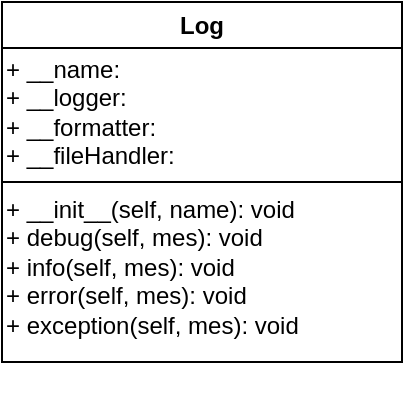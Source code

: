 <mxfile version="21.2.7" type="device">
  <diagram id="C5RBs43oDa-KdzZeNtuy" name="Page-1">
    <mxGraphModel dx="794" dy="509" grid="1" gridSize="10" guides="1" tooltips="1" connect="1" arrows="1" fold="1" page="1" pageScale="1" pageWidth="827" pageHeight="1169" math="0" shadow="0">
      <root>
        <mxCell id="WIyWlLk6GJQsqaUBKTNV-0" />
        <mxCell id="WIyWlLk6GJQsqaUBKTNV-1" parent="WIyWlLk6GJQsqaUBKTNV-0" />
        <mxCell id="33Vny5mwQWG8W0waQ8Jw-9" value="Log" style="swimlane;whiteSpace=wrap;html=1;" parent="WIyWlLk6GJQsqaUBKTNV-1" vertex="1">
          <mxGeometry x="250" y="30" width="200" height="180" as="geometry" />
        </mxCell>
        <mxCell id="33Vny5mwQWG8W0waQ8Jw-11" value="+ __name:&lt;br&gt;+ __logger:&lt;br&gt;+ __formatter:&lt;br&gt;+ __fileHandler:" style="text;html=1;strokeColor=none;fillColor=none;align=left;verticalAlign=top;whiteSpace=wrap;rounded=0;horizontal=1;" parent="33Vny5mwQWG8W0waQ8Jw-9" vertex="1">
          <mxGeometry y="20" width="200" height="70" as="geometry" />
        </mxCell>
        <mxCell id="33Vny5mwQWG8W0waQ8Jw-16" value="+ __init__(self, name): void&lt;br&gt;+ debug(self, mes): void&lt;br&gt;+ info(self, mes): void&lt;br&gt;+ error(self, mes): void&lt;br&gt;+ exception(self, mes): void" style="text;html=1;strokeColor=none;fillColor=none;align=left;verticalAlign=top;whiteSpace=wrap;rounded=0;horizontal=1;" parent="33Vny5mwQWG8W0waQ8Jw-9" vertex="1">
          <mxGeometry y="90" width="200" height="110" as="geometry" />
        </mxCell>
        <mxCell id="33Vny5mwQWG8W0waQ8Jw-13" value="" style="endArrow=none;html=1;rounded=0;exitX=0;exitY=1;exitDx=0;exitDy=0;entryX=1;entryY=1;entryDx=0;entryDy=0;" parent="33Vny5mwQWG8W0waQ8Jw-9" source="33Vny5mwQWG8W0waQ8Jw-11" target="33Vny5mwQWG8W0waQ8Jw-11" edge="1">
          <mxGeometry width="50" height="50" relative="1" as="geometry">
            <mxPoint x="110" y="140" as="sourcePoint" />
            <mxPoint x="160" y="90" as="targetPoint" />
            <Array as="points">
              <mxPoint x="100" y="90" />
            </Array>
          </mxGeometry>
        </mxCell>
      </root>
    </mxGraphModel>
  </diagram>
</mxfile>
